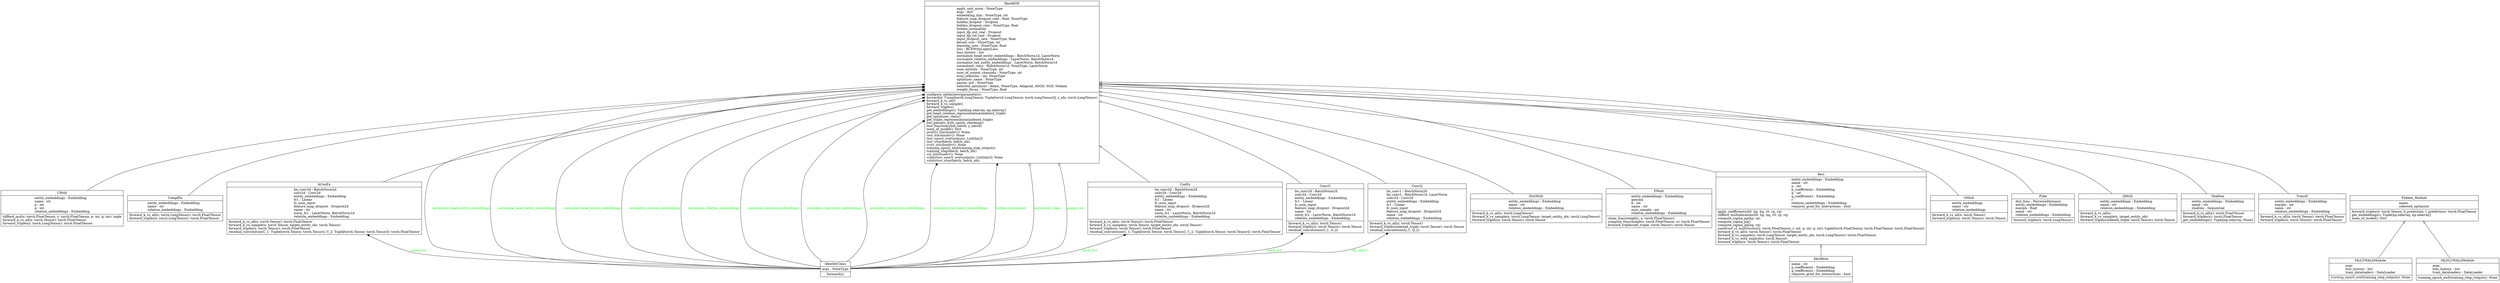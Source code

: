 digraph "classes" {
rankdir=BT
charset="utf-8"
"dicee.models.complex.AConEx" [color="black", fontcolor="black", label=<{AConEx|bn_conv2d : BatchNorm2d<br ALIGN="LEFT"/>conv2d : Conv2d<br ALIGN="LEFT"/>entity_embeddings : Embedding<br ALIGN="LEFT"/>fc1 : Linear<br ALIGN="LEFT"/>fc_num_input<br ALIGN="LEFT"/>feature_map_dropout : Dropout2d<br ALIGN="LEFT"/>name : str<br ALIGN="LEFT"/>norm_fc1 : LayerNorm, BatchNorm1d<br ALIGN="LEFT"/>relation_embeddings : Embedding<br ALIGN="LEFT"/>|forward_k_vs_all(x: torch.Tensor): torch.FloatTensor<br ALIGN="LEFT"/>forward_k_vs_sample(x: torch.Tensor, target_entity_idx: torch.Tensor)<br ALIGN="LEFT"/>forward_triples(x: torch.Tensor): torch.FloatTensor<br ALIGN="LEFT"/>residual_convolution(C_1: Tuple[torch.Tensor, torch.Tensor], C_2: Tuple[torch.Tensor, torch.Tensor]): torch.FloatTensor<br ALIGN="LEFT"/>}>, shape="record", style="solid"];
"dicee.models.base_model.BaseKGE" [color="black", fontcolor="black", label=<{BaseKGE|apply_unit_norm : NoneType<br ALIGN="LEFT"/>args : dict<br ALIGN="LEFT"/>embedding_dim : NoneType, int<br ALIGN="LEFT"/>feature_map_dropout_rate : float, NoneType<br ALIGN="LEFT"/>hidden_dropout : Dropout<br ALIGN="LEFT"/>hidden_dropout_rate : NoneType, float<br ALIGN="LEFT"/>hidden_normalizer<br ALIGN="LEFT"/>input_dp_ent_real : Dropout<br ALIGN="LEFT"/>input_dp_rel_real : Dropout<br ALIGN="LEFT"/>input_dropout_rate : NoneType, float<br ALIGN="LEFT"/>kernel_size : NoneType, int<br ALIGN="LEFT"/>learning_rate : NoneType, float<br ALIGN="LEFT"/>loss : BCEWithLogitsLoss<br ALIGN="LEFT"/>loss_history : list<br ALIGN="LEFT"/>normalize_head_entity_embeddings : BatchNorm1d, LayerNorm<br ALIGN="LEFT"/>normalize_relation_embeddings : LayerNorm, BatchNorm1d<br ALIGN="LEFT"/>normalize_tail_entity_embeddings : LayerNorm, BatchNorm1d<br ALIGN="LEFT"/>normalizer_class : BatchNorm1d, NoneType, LayerNorm<br ALIGN="LEFT"/>num_entities : NoneType, int<br ALIGN="LEFT"/>num_of_output_channels : NoneType, int<br ALIGN="LEFT"/>num_relations : int, NoneType<br ALIGN="LEFT"/>optimizer_name : NoneType<br ALIGN="LEFT"/>param_init : NoneType<br ALIGN="LEFT"/>selected_optimizer : Adam, NoneType, Adagrad, ASGD, SGD, NAdam<br ALIGN="LEFT"/>weight_decay : NoneType, float<br ALIGN="LEFT"/>|configure_optimizers(parameters)<br ALIGN="LEFT"/>forward(x: Union[torch.LongTensor, Tuple[torch.LongTensor, torch.LongTensor]], y_idx: torch.LongTensor)<br ALIGN="LEFT"/>forward_k_vs_all()<br ALIGN="LEFT"/>forward_k_vs_sample()<br ALIGN="LEFT"/>forward_triples()<br ALIGN="LEFT"/>get_embeddings(): Tuple[np.ndarray, np.ndarray]<br ALIGN="LEFT"/>get_head_relation_representation(indexed_triple)<br ALIGN="LEFT"/>get_optimizer_class()<br ALIGN="LEFT"/>get_triple_representation(indexed_triple)<br ALIGN="LEFT"/>init_params_with_sanity_checking()<br ALIGN="LEFT"/>loss_function(yhat_batch, y_batch)<br ALIGN="LEFT"/>mem_of_model(): Dict<br ALIGN="LEFT"/><I>predict_dataloader</I>(): None<br ALIGN="LEFT"/><I>test_dataloader</I>(): None<br ALIGN="LEFT"/><I>test_epoch_end</I>(outputs: List[Any])<br ALIGN="LEFT"/><I>test_step</I>(batch, batch_idx)<br ALIGN="LEFT"/><I>train_dataloader</I>(): None<br ALIGN="LEFT"/>training_epoch_end(training_step_outputs)<br ALIGN="LEFT"/>training_step(batch, batch_idx)<br ALIGN="LEFT"/><I>val_dataloader</I>(): None<br ALIGN="LEFT"/><I>validation_epoch_end</I>(outputs: List[Any]): None<br ALIGN="LEFT"/><I>validation_step</I>(batch, batch_idx)<br ALIGN="LEFT"/>}>, shape="record", style="solid"];
"dicee.models.clifford.CMult" [color="black", fontcolor="black", label=<{CMult|entity_embeddings : Embedding<br ALIGN="LEFT"/>name : str<br ALIGN="LEFT"/>p : int<br ALIGN="LEFT"/>q : int<br ALIGN="LEFT"/>relation_embeddings : Embedding<br ALIGN="LEFT"/>|clifford_mul(x: torch.FloatTensor, y: torch.FloatTensor, p: int, q: int): tuple<br ALIGN="LEFT"/>forward_k_vs_all(x: torch.Tensor): torch.FloatTensor<br ALIGN="LEFT"/>forward_triples(x: torch.LongTensor): torch.FloatTensor<br ALIGN="LEFT"/>}>, shape="record", style="solid"];
"dicee.models.complex.ComplEx" [color="black", fontcolor="black", label=<{ComplEx|entity_embeddings : Embedding<br ALIGN="LEFT"/>name : str<br ALIGN="LEFT"/>relation_embeddings : Embedding<br ALIGN="LEFT"/>|forward_k_vs_all(x: torch.LongTensor): torch.FloatTensor<br ALIGN="LEFT"/>forward_triples(x: torch.LongTensor): torch.FloatTensor<br ALIGN="LEFT"/>}>, shape="record", style="solid"];
"dicee.models.complex.ConEx" [color="black", fontcolor="black", label=<{ConEx|bn_conv2d : BatchNorm2d<br ALIGN="LEFT"/>conv2d : Conv2d<br ALIGN="LEFT"/>entity_embeddings : Embedding<br ALIGN="LEFT"/>fc1 : Linear<br ALIGN="LEFT"/>fc_num_input<br ALIGN="LEFT"/>feature_map_dropout : Dropout2d<br ALIGN="LEFT"/>name : str<br ALIGN="LEFT"/>norm_fc1 : LayerNorm, BatchNorm1d<br ALIGN="LEFT"/>relation_embeddings : Embedding<br ALIGN="LEFT"/>|forward_k_vs_all(x: torch.Tensor): torch.FloatTensor<br ALIGN="LEFT"/>forward_k_vs_sample(x: torch.Tensor, target_entity_idx: torch.Tensor)<br ALIGN="LEFT"/>forward_triples(x: torch.Tensor): torch.FloatTensor<br ALIGN="LEFT"/>residual_convolution(C_1: Tuple[torch.Tensor, torch.Tensor], C_2: Tuple[torch.Tensor, torch.Tensor]): torch.FloatTensor<br ALIGN="LEFT"/>}>, shape="record", style="solid"];
"dicee.models.octonion.ConvO" [color="black", fontcolor="black", label=<{ConvO|bn_conv2d : BatchNorm2d<br ALIGN="LEFT"/>conv2d : Conv2d<br ALIGN="LEFT"/>entity_embeddings : Embedding<br ALIGN="LEFT"/>fc1 : Linear<br ALIGN="LEFT"/>fc_num_input<br ALIGN="LEFT"/>feature_map_dropout : Dropout2d<br ALIGN="LEFT"/>name : str<br ALIGN="LEFT"/>norm_fc1 : LayerNorm, BatchNorm1d<br ALIGN="LEFT"/>relation_embeddings : Embedding<br ALIGN="LEFT"/>|forward_k_vs_all(x: torch.Tensor)<br ALIGN="LEFT"/>forward_triples(x: torch.Tensor): torch.Tensor<br ALIGN="LEFT"/>residual_convolution(O_1, O_2)<br ALIGN="LEFT"/>}>, shape="record", style="solid"];
"dicee.models.quaternion.ConvQ" [color="black", fontcolor="black", label=<{ConvQ|bn_conv1 : BatchNorm2d<br ALIGN="LEFT"/>bn_conv2 : BatchNorm1d, LayerNorm<br ALIGN="LEFT"/>conv2d : Conv2d<br ALIGN="LEFT"/>entity_embeddings : Embedding<br ALIGN="LEFT"/>fc1 : Linear<br ALIGN="LEFT"/>fc_num_input<br ALIGN="LEFT"/>feature_map_dropout : Dropout2d<br ALIGN="LEFT"/>name : str<br ALIGN="LEFT"/>relation_embeddings : Embedding<br ALIGN="LEFT"/>|forward_k_vs_all(x: torch.Tensor)<br ALIGN="LEFT"/>forward_triples(indexed_triple: torch.Tensor): torch.Tensor<br ALIGN="LEFT"/>residual_convolution(Q_1, Q_2)<br ALIGN="LEFT"/>}>, shape="record", style="solid"];
"dicee.models.real.DistMult" [color="black", fontcolor="black", label=<{DistMult|entity_embeddings : Embedding<br ALIGN="LEFT"/>name : str<br ALIGN="LEFT"/>relation_embeddings : Embedding<br ALIGN="LEFT"/>|forward_k_vs_all(x: torch.LongTensor)<br ALIGN="LEFT"/>forward_k_vs_sample(x: torch.LongTensor, target_entity_idx: torch.LongTensor)<br ALIGN="LEFT"/>forward_triples(x: torch.Tensor): torch.Tensor<br ALIGN="LEFT"/>}>, shape="record", style="solid"];
"dicee.models.function_space.FMult" [color="black", fontcolor="black", label=<{FMult|entity_embeddings : Embedding<br ALIGN="LEFT"/>gamma<br ALIGN="LEFT"/>k : int<br ALIGN="LEFT"/>name : str<br ALIGN="LEFT"/>num_sample : int<br ALIGN="LEFT"/>relation_embeddings : Embedding<br ALIGN="LEFT"/>|chain_func(weights, x: torch.FloatTensor)<br ALIGN="LEFT"/>compute_func(weights: torch.FloatTensor, x): torch.FloatTensor<br ALIGN="LEFT"/>forward_triples(idx_triple: torch.Tensor): torch.Tensor<br ALIGN="LEFT"/>}>, shape="record", style="solid"];
"dicee.models.base_model.IdentityClass" [color="black", fontcolor="black", label=<{IdentityClass|args : NoneType<br ALIGN="LEFT"/>|forward(x)<br ALIGN="LEFT"/>}>, shape="record", style="solid"];
"dicee.models.clifford.Keci" [color="black", fontcolor="black", label=<{Keci|entity_embeddings : Embedding<br ALIGN="LEFT"/>name : str<br ALIGN="LEFT"/>p : int<br ALIGN="LEFT"/>p_coefficients : Embedding<br ALIGN="LEFT"/>q : int<br ALIGN="LEFT"/>q_coefficients : Embedding<br ALIGN="LEFT"/>r<br ALIGN="LEFT"/>relation_embeddings : Embedding<br ALIGN="LEFT"/>requires_grad_for_interactions : bool<br ALIGN="LEFT"/>|apply_coefficients(h0, hp, hq, r0, rp, rq)<br ALIGN="LEFT"/>clifford_multiplication(h0, hp, hq, r0, rp, rq)<br ALIGN="LEFT"/>compute_sigma_pp(hp, rp)<br ALIGN="LEFT"/>compute_sigma_pq()<br ALIGN="LEFT"/>compute_sigma_qq(hq, rq)<br ALIGN="LEFT"/>construct_cl_multivector(x: torch.FloatTensor, r: int, p: int, q: int): tuple[torch.FloatTensor, torch.FloatTensor, torch.FloatTensor]<br ALIGN="LEFT"/>forward_k_vs_all(x: torch.Tensor): torch.FloatTensor<br ALIGN="LEFT"/>forward_k_vs_sample(x: torch.LongTensor, target_entity_idx: torch.LongTensor): torch.FloatTensor<br ALIGN="LEFT"/>forward_k_vs_with_explicit(x: torch.Tensor)<br ALIGN="LEFT"/>forward_triples(x: torch.Tensor): torch.FloatTensor<br ALIGN="LEFT"/>}>, shape="record", style="solid"];
"dicee.models.clifford.KeciBase" [color="black", fontcolor="black", label=<{KeciBase|name : str<br ALIGN="LEFT"/>p_coefficients : Embedding<br ALIGN="LEFT"/>q_coefficients : Embedding<br ALIGN="LEFT"/>requires_grad_for_interactions : bool<br ALIGN="LEFT"/>|}>, shape="record", style="solid"];
"dicee.models.pykeen_LCWALitModule.MyLCWALitModule" [color="black", fontcolor="black", label=<{MyLCWALitModule|args<br ALIGN="LEFT"/>loss_history : list<br ALIGN="LEFT"/>train_dataloaders : DataLoader<br ALIGN="LEFT"/>|<I>training_epoch_end</I>(training_step_outputs): None<br ALIGN="LEFT"/>}>, shape="record", style="solid"];
"dicee.models.pykeen_SLCWALitModule.MySLCWALitModule" [color="black", fontcolor="black", label=<{MySLCWALitModule|args<br ALIGN="LEFT"/>loss_history : list<br ALIGN="LEFT"/>train_dataloaders : DataLoader<br ALIGN="LEFT"/>|training_epoch_end(training_step_outputs): None<br ALIGN="LEFT"/>}>, shape="record", style="solid"];
"dicee.models.octonion.OMult" [color="black", fontcolor="black", label=<{OMult|entity_embeddings<br ALIGN="LEFT"/>name : str<br ALIGN="LEFT"/>relation_embeddings<br ALIGN="LEFT"/>|forward_k_vs_all(x: torch.Tensor)<br ALIGN="LEFT"/>forward_triples(x: torch.Tensor): torch.Tensor<br ALIGN="LEFT"/>}>, shape="record", style="solid"];
"dicee.models.real.Pyke" [color="black", fontcolor="black", label=<{Pyke|dist_func : PairwiseDistance<br ALIGN="LEFT"/>entity_embeddings : Embedding<br ALIGN="LEFT"/>margin : float<br ALIGN="LEFT"/>name : str<br ALIGN="LEFT"/>relation_embeddings : Embedding<br ALIGN="LEFT"/>|forward_triples(x: torch.LongTensor)<br ALIGN="LEFT"/>}>, shape="record", style="solid"];
"dicee.models.pykeen_Module.Pykeen_Module" [color="black", fontcolor="black", label=<{Pykeen_Module|name<br ALIGN="LEFT"/>selected_optimizer<br ALIGN="LEFT"/>|forward_triples(x: torch.Tensor, h_prediction, t_prediction): torch.FloatTensor<br ALIGN="LEFT"/>get_embeddings(): Tuple[np.ndarray, np.ndarray]<br ALIGN="LEFT"/>mem_of_model(): Dict<br ALIGN="LEFT"/>}>, shape="record", style="solid"];
"dicee.models.quaternion.QMult" [color="black", fontcolor="black", label=<{QMult|entity_embeddings : Embedding<br ALIGN="LEFT"/>name : str<br ALIGN="LEFT"/>relation_embeddings : Embedding<br ALIGN="LEFT"/>|forward_k_vs_all(x)<br ALIGN="LEFT"/>forward_k_vs_sample(x, target_entity_idx)<br ALIGN="LEFT"/>forward_triples(indexed_triple: torch.Tensor): torch.Tensor<br ALIGN="LEFT"/>}>, shape="record", style="solid"];
"dicee.models.real.Shallom" [color="black", fontcolor="black", label=<{Shallom|entity_embeddings : Embedding<br ALIGN="LEFT"/>name : str<br ALIGN="LEFT"/>shallom : Sequential<br ALIGN="LEFT"/>|forward_k_vs_all(x): torch.FloatTensor<br ALIGN="LEFT"/>forward_triples(x): torch.FloatTensor<br ALIGN="LEFT"/>get_embeddings(): Tuple[np.ndarray, None]<br ALIGN="LEFT"/>}>, shape="record", style="solid"];
"dicee.models.real.TransE" [color="black", fontcolor="black", label=<{TransE|entity_embeddings : Embedding<br ALIGN="LEFT"/>margin : int<br ALIGN="LEFT"/>name : str<br ALIGN="LEFT"/>relation_embeddings : Embedding<br ALIGN="LEFT"/>|forward_k_vs_all(x: torch.Tensor): torch.FloatTensor<br ALIGN="LEFT"/>forward_triples(x: torch.Tensor): torch.FloatTensor<br ALIGN="LEFT"/>}>, shape="record", style="solid"];
"dicee.models.clifford.CMult" -> "dicee.models.base_model.BaseKGE" [arrowhead="empty", arrowtail="none"];
"dicee.models.clifford.Keci" -> "dicee.models.base_model.BaseKGE" [arrowhead="empty", arrowtail="none"];
"dicee.models.clifford.KeciBase" -> "dicee.models.clifford.Keci" [arrowhead="empty", arrowtail="none"];
"dicee.models.complex.AConEx" -> "dicee.models.base_model.BaseKGE" [arrowhead="empty", arrowtail="none"];
"dicee.models.complex.ComplEx" -> "dicee.models.base_model.BaseKGE" [arrowhead="empty", arrowtail="none"];
"dicee.models.complex.ConEx" -> "dicee.models.base_model.BaseKGE" [arrowhead="empty", arrowtail="none"];
"dicee.models.function_space.FMult" -> "dicee.models.base_model.BaseKGE" [arrowhead="empty", arrowtail="none"];
"dicee.models.octonion.ConvO" -> "dicee.models.base_model.BaseKGE" [arrowhead="empty", arrowtail="none"];
"dicee.models.octonion.OMult" -> "dicee.models.base_model.BaseKGE" [arrowhead="empty", arrowtail="none"];
"dicee.models.pykeen_LCWALitModule.MyLCWALitModule" -> "dicee.models.pykeen_Module.Pykeen_Module" [arrowhead="empty", arrowtail="none"];
"dicee.models.pykeen_SLCWALitModule.MySLCWALitModule" -> "dicee.models.pykeen_Module.Pykeen_Module" [arrowhead="empty", arrowtail="none"];
"dicee.models.quaternion.ConvQ" -> "dicee.models.base_model.BaseKGE" [arrowhead="empty", arrowtail="none"];
"dicee.models.quaternion.QMult" -> "dicee.models.base_model.BaseKGE" [arrowhead="empty", arrowtail="none"];
"dicee.models.real.DistMult" -> "dicee.models.base_model.BaseKGE" [arrowhead="empty", arrowtail="none"];
"dicee.models.real.Pyke" -> "dicee.models.base_model.BaseKGE" [arrowhead="empty", arrowtail="none"];
"dicee.models.real.Shallom" -> "dicee.models.base_model.BaseKGE" [arrowhead="empty", arrowtail="none"];
"dicee.models.real.TransE" -> "dicee.models.base_model.BaseKGE" [arrowhead="empty", arrowtail="none"];
"dicee.models.base_model.IdentityClass" -> "dicee.models.base_model.BaseKGE" [arrowhead="diamond", arrowtail="none", fontcolor="green", label="normalize_head_entity_embeddings", style="solid"];
"dicee.models.base_model.IdentityClass" -> "dicee.models.base_model.BaseKGE" [arrowhead="diamond", arrowtail="none", fontcolor="green", label="normalize_head_entity_embeddings", style="solid"];
"dicee.models.base_model.IdentityClass" -> "dicee.models.base_model.BaseKGE" [arrowhead="diamond", arrowtail="none", fontcolor="green", label="normalize_head_entity_embeddings", style="solid"];
"dicee.models.base_model.IdentityClass" -> "dicee.models.base_model.BaseKGE" [arrowhead="diamond", arrowtail="none", fontcolor="green", label="normalize_relation_embeddings", style="solid"];
"dicee.models.base_model.IdentityClass" -> "dicee.models.base_model.BaseKGE" [arrowhead="diamond", arrowtail="none", fontcolor="green", label="normalize_relation_embeddings", style="solid"];
"dicee.models.base_model.IdentityClass" -> "dicee.models.base_model.BaseKGE" [arrowhead="diamond", arrowtail="none", fontcolor="green", label="normalize_relation_embeddings", style="solid"];
"dicee.models.base_model.IdentityClass" -> "dicee.models.base_model.BaseKGE" [arrowhead="diamond", arrowtail="none", fontcolor="green", label="normalize_tail_entity_embeddings", style="solid"];
"dicee.models.base_model.IdentityClass" -> "dicee.models.base_model.BaseKGE" [arrowhead="diamond", arrowtail="none", fontcolor="green", label="normalize_tail_entity_embeddings", style="solid"];
"dicee.models.base_model.IdentityClass" -> "dicee.models.base_model.BaseKGE" [arrowhead="diamond", arrowtail="none", fontcolor="green", label="normalize_tail_entity_embeddings", style="solid"];
"dicee.models.base_model.IdentityClass" -> "dicee.models.base_model.BaseKGE" [arrowhead="diamond", arrowtail="none", fontcolor="green", label="hidden_normalizer", style="solid"];
"dicee.models.base_model.IdentityClass" -> "dicee.models.complex.AConEx" [arrowhead="diamond", arrowtail="none", fontcolor="green", label="norm_fc1", style="solid"];
"dicee.models.base_model.IdentityClass" -> "dicee.models.complex.ConEx" [arrowhead="diamond", arrowtail="none", fontcolor="green", label="norm_fc1", style="solid"];
"dicee.models.base_model.IdentityClass" -> "dicee.models.octonion.ConvO" [arrowhead="diamond", arrowtail="none", fontcolor="green", label="norm_fc1", style="solid"];
"dicee.models.base_model.IdentityClass" -> "dicee.models.quaternion.ConvQ" [arrowhead="diamond", arrowtail="none", fontcolor="green", label="bn_conv2", style="solid"];
"dicee.models.base_model.IdentityClass" -> "dicee.models.base_model.BaseKGE" [arrowhead="odiamond", arrowtail="none", fontcolor="green", label="normalizer_class", style="solid"];
"dicee.models.base_model.IdentityClass" -> "dicee.models.base_model.BaseKGE" [arrowhead="odiamond", arrowtail="none", fontcolor="green", label="param_init", style="solid"];
}
